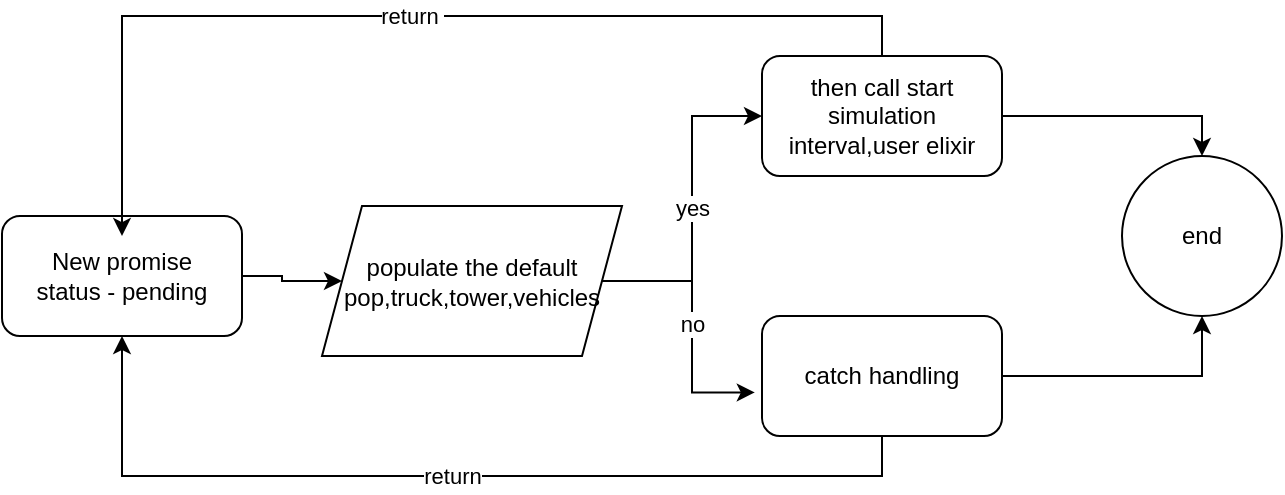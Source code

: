 <mxfile version="17.2.5" type="github">
  <diagram id="YptrSxRqz9t_l7t8lWpm" name="Page-1">
    <mxGraphModel dx="1038" dy="579" grid="1" gridSize="10" guides="1" tooltips="1" connect="1" arrows="1" fold="1" page="1" pageScale="1" pageWidth="850" pageHeight="1100" math="0" shadow="0">
      <root>
        <mxCell id="0" />
        <mxCell id="1" parent="0" />
        <mxCell id="SMkTGXZ7AHQv7SSz3kvF-1" value="" style="edgeStyle=orthogonalEdgeStyle;rounded=0;orthogonalLoop=1;jettySize=auto;html=1;" edge="1" parent="1" source="SMkTGXZ7AHQv7SSz3kvF-2" target="SMkTGXZ7AHQv7SSz3kvF-5">
          <mxGeometry relative="1" as="geometry" />
        </mxCell>
        <mxCell id="SMkTGXZ7AHQv7SSz3kvF-2" value="New promise&lt;br&gt;status - pending" style="rounded=1;whiteSpace=wrap;html=1;" vertex="1" parent="1">
          <mxGeometry x="80" y="270" width="120" height="60" as="geometry" />
        </mxCell>
        <mxCell id="SMkTGXZ7AHQv7SSz3kvF-3" value="yes" style="edgeStyle=orthogonalEdgeStyle;rounded=0;orthogonalLoop=1;jettySize=auto;html=1;entryX=0;entryY=0.5;entryDx=0;entryDy=0;" edge="1" parent="1" source="SMkTGXZ7AHQv7SSz3kvF-5" target="SMkTGXZ7AHQv7SSz3kvF-8">
          <mxGeometry relative="1" as="geometry" />
        </mxCell>
        <mxCell id="SMkTGXZ7AHQv7SSz3kvF-4" value="no" style="edgeStyle=orthogonalEdgeStyle;rounded=0;orthogonalLoop=1;jettySize=auto;html=1;entryX=-0.03;entryY=0.637;entryDx=0;entryDy=0;entryPerimeter=0;" edge="1" parent="1" source="SMkTGXZ7AHQv7SSz3kvF-5" target="SMkTGXZ7AHQv7SSz3kvF-11">
          <mxGeometry relative="1" as="geometry" />
        </mxCell>
        <mxCell id="SMkTGXZ7AHQv7SSz3kvF-5" value="populate the default pop,truck,tower,vehicles" style="shape=parallelogram;perimeter=parallelogramPerimeter;whiteSpace=wrap;html=1;fixedSize=1;" vertex="1" parent="1">
          <mxGeometry x="240" y="265" width="150" height="75" as="geometry" />
        </mxCell>
        <mxCell id="SMkTGXZ7AHQv7SSz3kvF-6" style="edgeStyle=orthogonalEdgeStyle;rounded=0;orthogonalLoop=1;jettySize=auto;html=1;entryX=0.5;entryY=0;entryDx=0;entryDy=0;" edge="1" parent="1" source="SMkTGXZ7AHQv7SSz3kvF-8" target="SMkTGXZ7AHQv7SSz3kvF-12">
          <mxGeometry relative="1" as="geometry" />
        </mxCell>
        <mxCell id="SMkTGXZ7AHQv7SSz3kvF-7" value="return&amp;nbsp;" style="edgeStyle=orthogonalEdgeStyle;rounded=0;orthogonalLoop=1;jettySize=auto;html=1;entryX=0.5;entryY=0.167;entryDx=0;entryDy=0;entryPerimeter=0;exitX=0.5;exitY=0;exitDx=0;exitDy=0;" edge="1" parent="1" source="SMkTGXZ7AHQv7SSz3kvF-8" target="SMkTGXZ7AHQv7SSz3kvF-2">
          <mxGeometry relative="1" as="geometry" />
        </mxCell>
        <mxCell id="SMkTGXZ7AHQv7SSz3kvF-8" value="then call start simulation interval,user elixir" style="rounded=1;whiteSpace=wrap;html=1;" vertex="1" parent="1">
          <mxGeometry x="460" y="190" width="120" height="60" as="geometry" />
        </mxCell>
        <mxCell id="SMkTGXZ7AHQv7SSz3kvF-9" style="edgeStyle=orthogonalEdgeStyle;rounded=0;orthogonalLoop=1;jettySize=auto;html=1;entryX=0.5;entryY=1;entryDx=0;entryDy=0;" edge="1" parent="1" source="SMkTGXZ7AHQv7SSz3kvF-11" target="SMkTGXZ7AHQv7SSz3kvF-12">
          <mxGeometry relative="1" as="geometry" />
        </mxCell>
        <mxCell id="SMkTGXZ7AHQv7SSz3kvF-10" value="return" style="edgeStyle=orthogonalEdgeStyle;rounded=0;orthogonalLoop=1;jettySize=auto;html=1;entryX=0.5;entryY=1;entryDx=0;entryDy=0;exitX=0.5;exitY=1;exitDx=0;exitDy=0;" edge="1" parent="1" source="SMkTGXZ7AHQv7SSz3kvF-11" target="SMkTGXZ7AHQv7SSz3kvF-2">
          <mxGeometry relative="1" as="geometry" />
        </mxCell>
        <mxCell id="SMkTGXZ7AHQv7SSz3kvF-11" value="catch handling" style="rounded=1;whiteSpace=wrap;html=1;" vertex="1" parent="1">
          <mxGeometry x="460" y="320" width="120" height="60" as="geometry" />
        </mxCell>
        <mxCell id="SMkTGXZ7AHQv7SSz3kvF-12" value="end" style="ellipse;whiteSpace=wrap;html=1;aspect=fixed;" vertex="1" parent="1">
          <mxGeometry x="640" y="240" width="80" height="80" as="geometry" />
        </mxCell>
      </root>
    </mxGraphModel>
  </diagram>
</mxfile>
